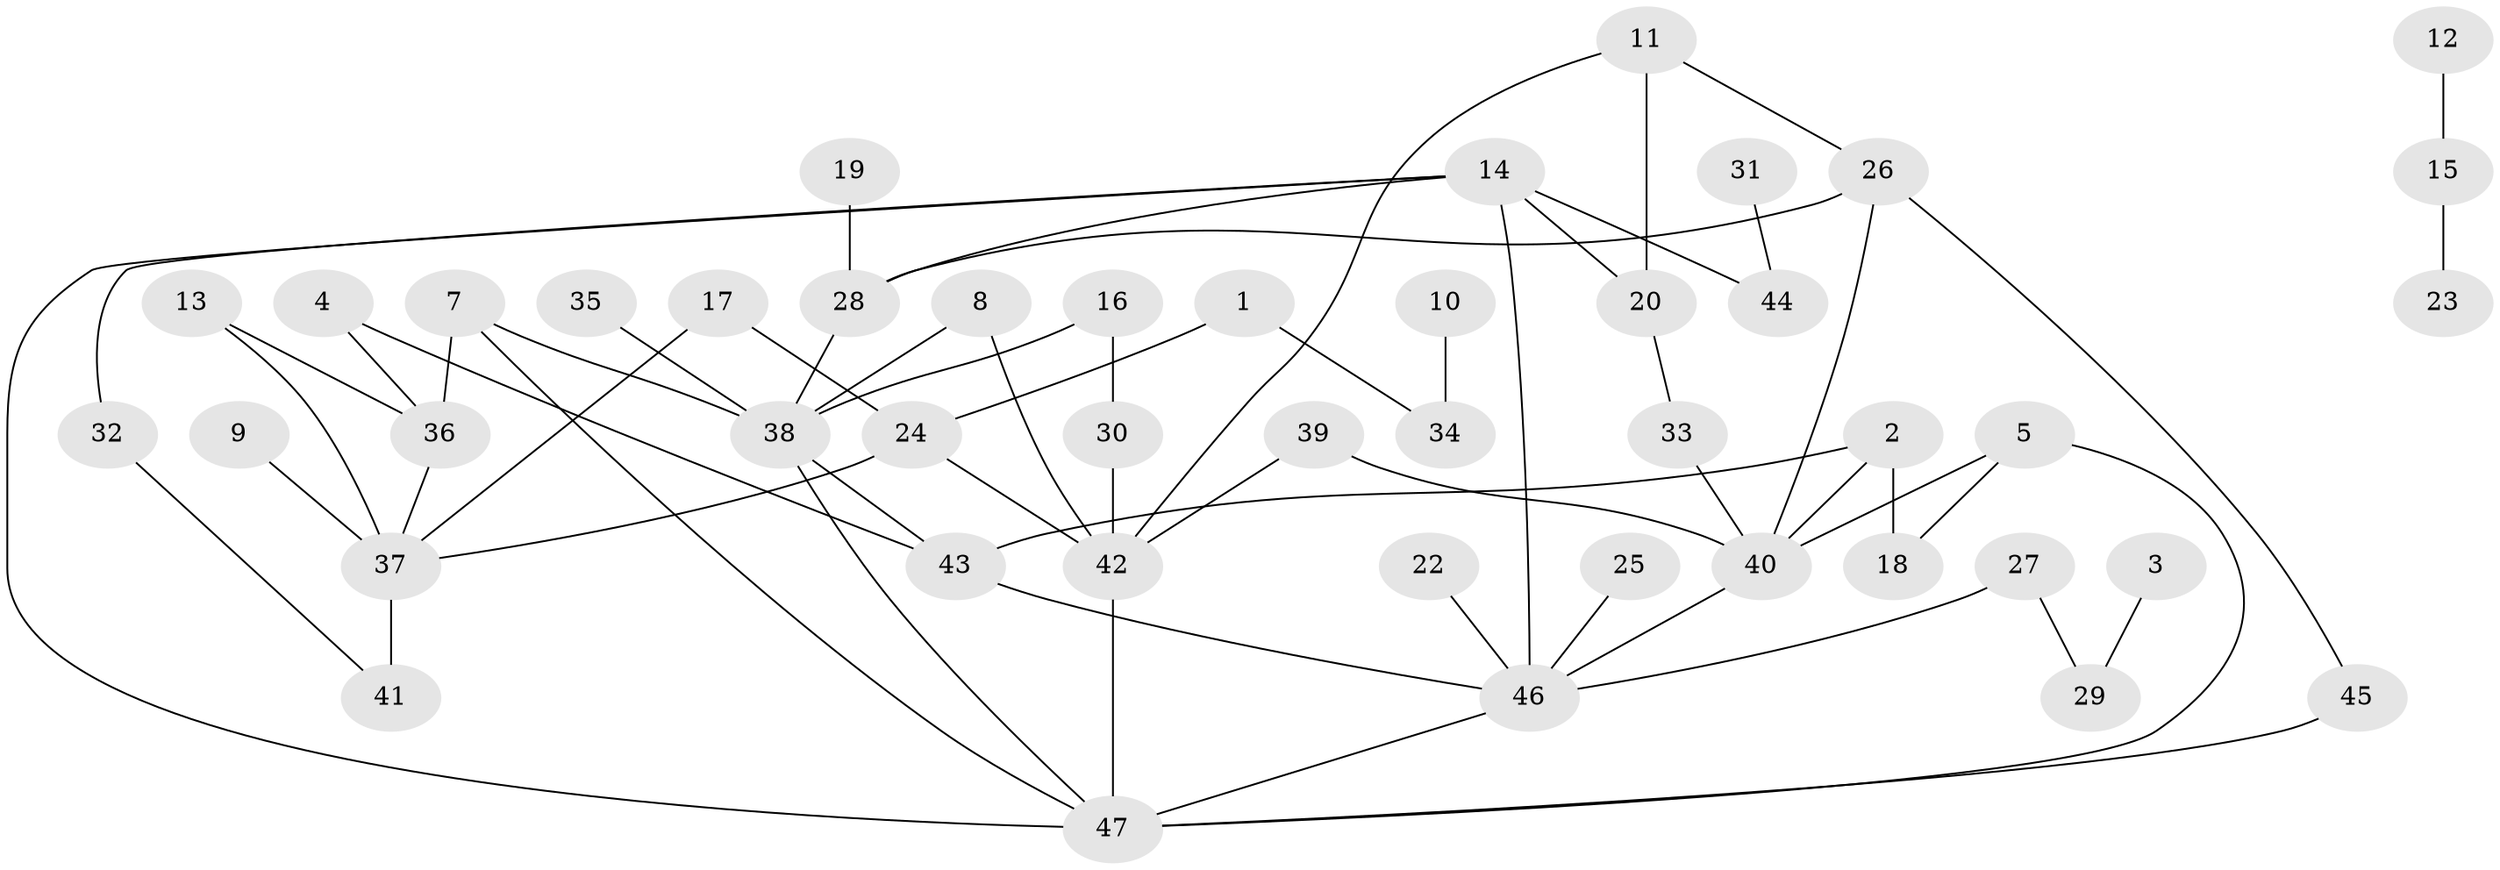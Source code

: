 // original degree distribution, {2: 0.3333333333333333, 3: 0.2903225806451613, 1: 0.23655913978494625, 4: 0.07526881720430108, 0: 0.010752688172043012, 6: 0.021505376344086023, 5: 0.03225806451612903}
// Generated by graph-tools (version 1.1) at 2025/25/03/09/25 03:25:17]
// undirected, 45 vertices, 63 edges
graph export_dot {
graph [start="1"]
  node [color=gray90,style=filled];
  1;
  2;
  3;
  4;
  5;
  7;
  8;
  9;
  10;
  11;
  12;
  13;
  14;
  15;
  16;
  17;
  18;
  19;
  20;
  22;
  23;
  24;
  25;
  26;
  27;
  28;
  29;
  30;
  31;
  32;
  33;
  34;
  35;
  36;
  37;
  38;
  39;
  40;
  41;
  42;
  43;
  44;
  45;
  46;
  47;
  1 -- 24 [weight=1.0];
  1 -- 34 [weight=1.0];
  2 -- 18 [weight=1.0];
  2 -- 40 [weight=1.0];
  2 -- 43 [weight=1.0];
  3 -- 29 [weight=1.0];
  4 -- 36 [weight=1.0];
  4 -- 43 [weight=1.0];
  5 -- 18 [weight=1.0];
  5 -- 40 [weight=1.0];
  5 -- 47 [weight=1.0];
  7 -- 36 [weight=1.0];
  7 -- 38 [weight=1.0];
  7 -- 47 [weight=1.0];
  8 -- 38 [weight=1.0];
  8 -- 42 [weight=1.0];
  9 -- 37 [weight=1.0];
  10 -- 34 [weight=1.0];
  11 -- 20 [weight=1.0];
  11 -- 26 [weight=1.0];
  11 -- 42 [weight=1.0];
  12 -- 15 [weight=1.0];
  13 -- 36 [weight=1.0];
  13 -- 37 [weight=1.0];
  14 -- 20 [weight=1.0];
  14 -- 28 [weight=1.0];
  14 -- 32 [weight=1.0];
  14 -- 44 [weight=1.0];
  14 -- 46 [weight=1.0];
  14 -- 47 [weight=1.0];
  15 -- 23 [weight=1.0];
  16 -- 30 [weight=1.0];
  16 -- 38 [weight=1.0];
  17 -- 24 [weight=1.0];
  17 -- 37 [weight=1.0];
  19 -- 28 [weight=1.0];
  20 -- 33 [weight=1.0];
  22 -- 46 [weight=1.0];
  24 -- 37 [weight=1.0];
  24 -- 42 [weight=1.0];
  25 -- 46 [weight=1.0];
  26 -- 28 [weight=1.0];
  26 -- 40 [weight=1.0];
  26 -- 45 [weight=1.0];
  27 -- 29 [weight=1.0];
  27 -- 46 [weight=1.0];
  28 -- 38 [weight=1.0];
  30 -- 42 [weight=1.0];
  31 -- 44 [weight=1.0];
  32 -- 41 [weight=1.0];
  33 -- 40 [weight=1.0];
  35 -- 38 [weight=1.0];
  36 -- 37 [weight=1.0];
  37 -- 41 [weight=2.0];
  38 -- 43 [weight=1.0];
  38 -- 47 [weight=1.0];
  39 -- 40 [weight=1.0];
  39 -- 42 [weight=1.0];
  40 -- 46 [weight=1.0];
  42 -- 47 [weight=1.0];
  43 -- 46 [weight=1.0];
  45 -- 47 [weight=1.0];
  46 -- 47 [weight=1.0];
}
